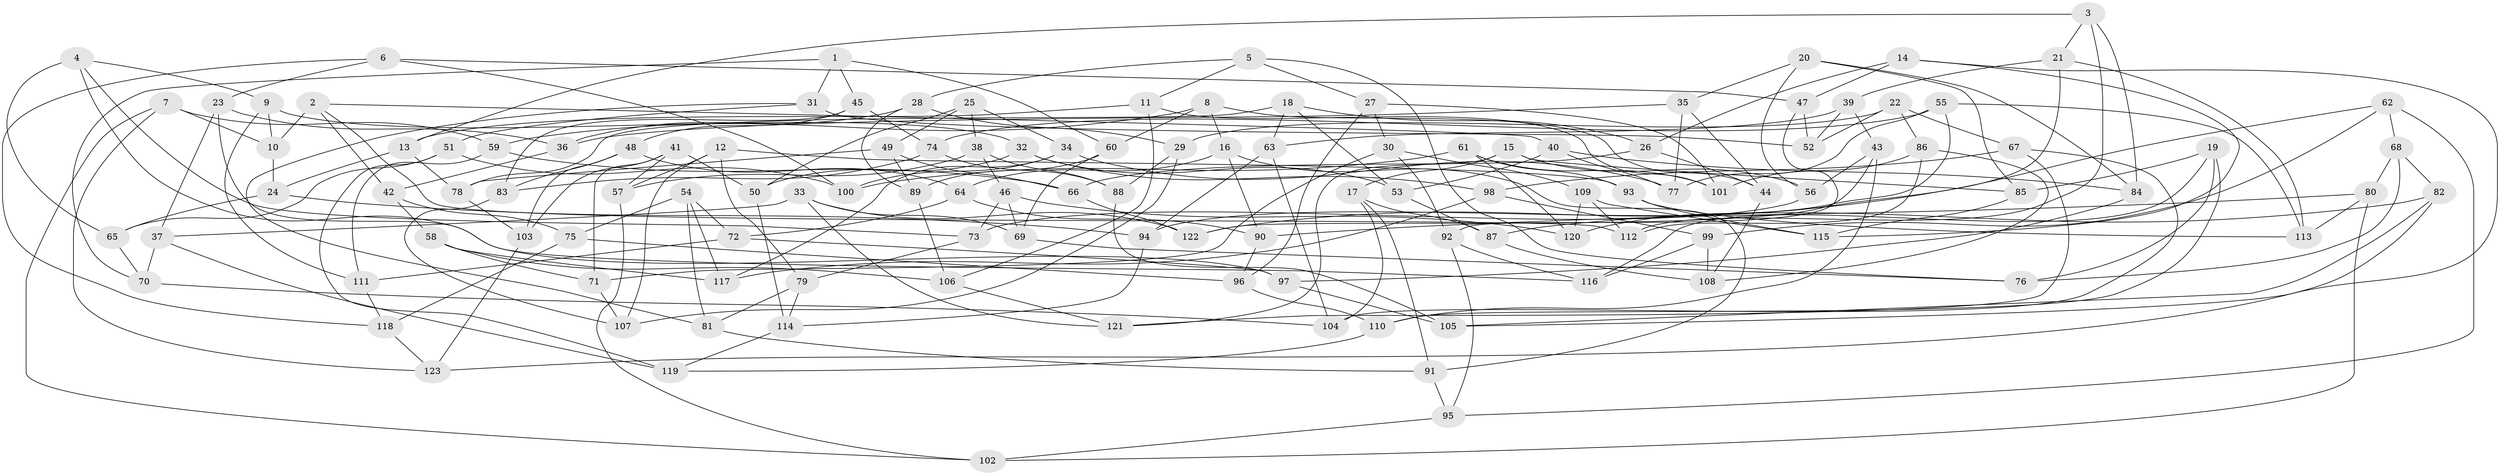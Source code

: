 // coarse degree distribution, {4: 0.25, 3: 0.25, 6: 0.027777777777777776, 12: 0.027777777777777776, 5: 0.1111111111111111, 10: 0.08333333333333333, 8: 0.16666666666666666, 9: 0.027777777777777776, 7: 0.027777777777777776, 15: 0.027777777777777776}
// Generated by graph-tools (version 1.1) at 2025/01/03/04/25 22:01:02]
// undirected, 123 vertices, 246 edges
graph export_dot {
graph [start="1"]
  node [color=gray90,style=filled];
  1;
  2;
  3;
  4;
  5;
  6;
  7;
  8;
  9;
  10;
  11;
  12;
  13;
  14;
  15;
  16;
  17;
  18;
  19;
  20;
  21;
  22;
  23;
  24;
  25;
  26;
  27;
  28;
  29;
  30;
  31;
  32;
  33;
  34;
  35;
  36;
  37;
  38;
  39;
  40;
  41;
  42;
  43;
  44;
  45;
  46;
  47;
  48;
  49;
  50;
  51;
  52;
  53;
  54;
  55;
  56;
  57;
  58;
  59;
  60;
  61;
  62;
  63;
  64;
  65;
  66;
  67;
  68;
  69;
  70;
  71;
  72;
  73;
  74;
  75;
  76;
  77;
  78;
  79;
  80;
  81;
  82;
  83;
  84;
  85;
  86;
  87;
  88;
  89;
  90;
  91;
  92;
  93;
  94;
  95;
  96;
  97;
  98;
  99;
  100;
  101;
  102;
  103;
  104;
  105;
  106;
  107;
  108;
  109;
  110;
  111;
  112;
  113;
  114;
  115;
  116;
  117;
  118;
  119;
  120;
  121;
  122;
  123;
  1 -- 70;
  1 -- 60;
  1 -- 31;
  1 -- 45;
  2 -- 40;
  2 -- 42;
  2 -- 112;
  2 -- 10;
  3 -- 112;
  3 -- 84;
  3 -- 13;
  3 -- 21;
  4 -- 73;
  4 -- 65;
  4 -- 116;
  4 -- 9;
  5 -- 11;
  5 -- 28;
  5 -- 27;
  5 -- 76;
  6 -- 118;
  6 -- 23;
  6 -- 100;
  6 -- 47;
  7 -- 102;
  7 -- 123;
  7 -- 59;
  7 -- 10;
  8 -- 59;
  8 -- 44;
  8 -- 16;
  8 -- 60;
  9 -- 32;
  9 -- 10;
  9 -- 111;
  10 -- 24;
  11 -- 106;
  11 -- 13;
  11 -- 101;
  12 -- 93;
  12 -- 107;
  12 -- 57;
  12 -- 79;
  13 -- 24;
  13 -- 78;
  14 -- 26;
  14 -- 47;
  14 -- 105;
  14 -- 115;
  15 -- 56;
  15 -- 85;
  15 -- 17;
  15 -- 121;
  16 -- 90;
  16 -- 64;
  16 -- 91;
  17 -- 87;
  17 -- 91;
  17 -- 104;
  18 -- 53;
  18 -- 78;
  18 -- 26;
  18 -- 63;
  19 -- 110;
  19 -- 85;
  19 -- 116;
  19 -- 76;
  20 -- 84;
  20 -- 35;
  20 -- 56;
  20 -- 85;
  21 -- 120;
  21 -- 113;
  21 -- 39;
  22 -- 67;
  22 -- 29;
  22 -- 86;
  22 -- 52;
  23 -- 36;
  23 -- 97;
  23 -- 37;
  24 -- 65;
  24 -- 94;
  25 -- 38;
  25 -- 50;
  25 -- 34;
  25 -- 49;
  26 -- 66;
  26 -- 44;
  27 -- 96;
  27 -- 101;
  27 -- 30;
  28 -- 89;
  28 -- 36;
  28 -- 29;
  29 -- 107;
  29 -- 88;
  30 -- 109;
  30 -- 71;
  30 -- 92;
  31 -- 51;
  31 -- 81;
  31 -- 52;
  32 -- 50;
  32 -- 98;
  32 -- 53;
  33 -- 121;
  33 -- 69;
  33 -- 122;
  33 -- 37;
  34 -- 77;
  34 -- 100;
  34 -- 117;
  35 -- 77;
  35 -- 36;
  35 -- 44;
  36 -- 42;
  37 -- 70;
  37 -- 119;
  38 -- 57;
  38 -- 46;
  38 -- 88;
  39 -- 63;
  39 -- 43;
  39 -- 52;
  40 -- 77;
  40 -- 84;
  40 -- 53;
  41 -- 103;
  41 -- 57;
  41 -- 71;
  41 -- 50;
  42 -- 58;
  42 -- 75;
  43 -- 56;
  43 -- 122;
  43 -- 110;
  44 -- 108;
  45 -- 83;
  45 -- 74;
  45 -- 48;
  46 -- 69;
  46 -- 120;
  46 -- 73;
  47 -- 92;
  47 -- 52;
  48 -- 83;
  48 -- 64;
  48 -- 103;
  49 -- 89;
  49 -- 78;
  49 -- 66;
  50 -- 114;
  51 -- 119;
  51 -- 65;
  51 -- 100;
  53 -- 87;
  54 -- 81;
  54 -- 117;
  54 -- 72;
  54 -- 75;
  55 -- 94;
  55 -- 74;
  55 -- 113;
  55 -- 77;
  56 -- 73;
  57 -- 102;
  58 -- 106;
  58 -- 117;
  58 -- 71;
  59 -- 66;
  59 -- 111;
  60 -- 69;
  60 -- 89;
  61 -- 93;
  61 -- 120;
  61 -- 100;
  61 -- 101;
  62 -- 122;
  62 -- 95;
  62 -- 99;
  62 -- 68;
  63 -- 104;
  63 -- 94;
  64 -- 72;
  64 -- 90;
  65 -- 70;
  66 -- 122;
  67 -- 98;
  67 -- 104;
  67 -- 121;
  68 -- 80;
  68 -- 82;
  68 -- 76;
  69 -- 76;
  70 -- 104;
  71 -- 107;
  72 -- 97;
  72 -- 111;
  73 -- 79;
  74 -- 88;
  74 -- 83;
  75 -- 118;
  75 -- 96;
  78 -- 103;
  79 -- 81;
  79 -- 114;
  80 -- 102;
  80 -- 90;
  80 -- 113;
  81 -- 91;
  82 -- 123;
  82 -- 87;
  82 -- 105;
  83 -- 107;
  84 -- 97;
  85 -- 115;
  86 -- 112;
  86 -- 108;
  86 -- 101;
  87 -- 108;
  88 -- 105;
  89 -- 106;
  90 -- 96;
  91 -- 95;
  92 -- 95;
  92 -- 116;
  93 -- 113;
  93 -- 115;
  94 -- 114;
  95 -- 102;
  96 -- 110;
  97 -- 105;
  98 -- 99;
  98 -- 117;
  99 -- 108;
  99 -- 116;
  103 -- 123;
  106 -- 121;
  109 -- 115;
  109 -- 120;
  109 -- 112;
  110 -- 119;
  111 -- 118;
  114 -- 119;
  118 -- 123;
}

